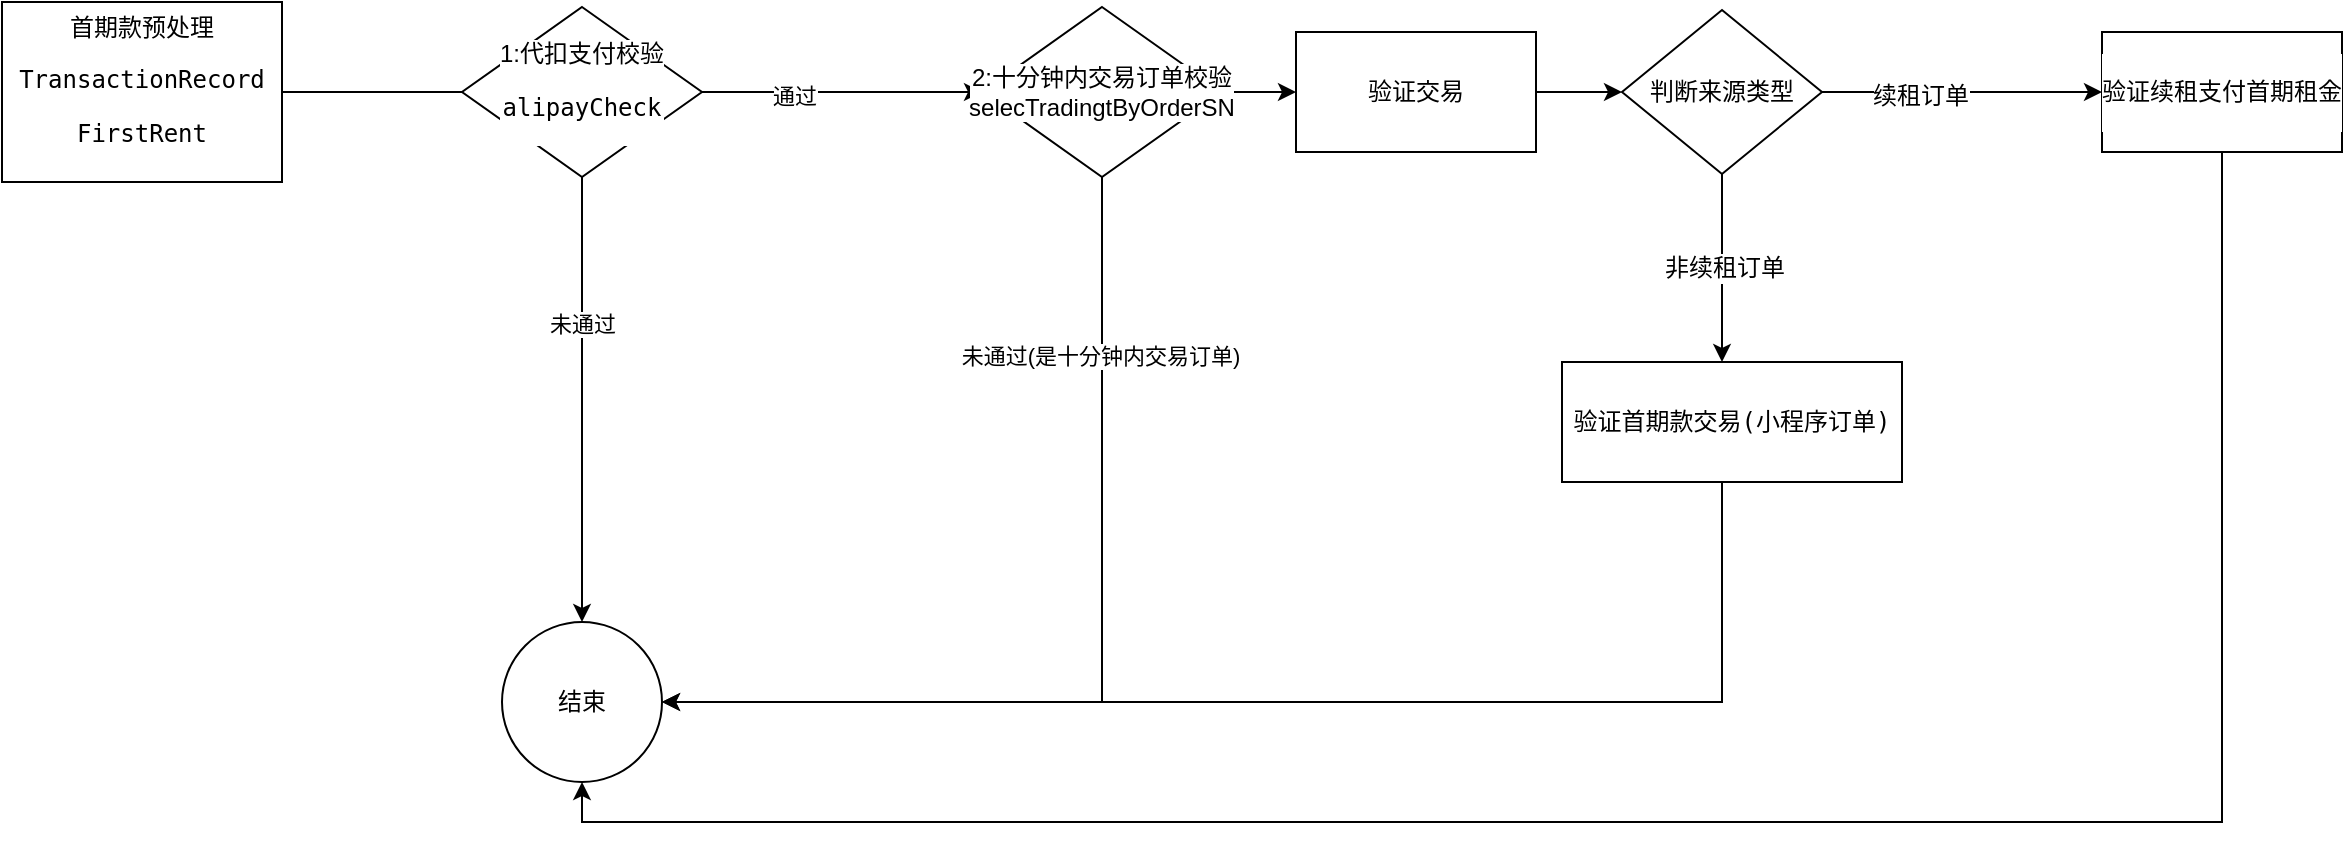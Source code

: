 <mxfile version="20.4.0" type="github">
  <diagram id="PBtiEnIKkE3iy7979q-F" name="第 1 页">
    <mxGraphModel dx="1422" dy="762" grid="1" gridSize="10" guides="1" tooltips="1" connect="1" arrows="1" fold="1" page="1" pageScale="1" pageWidth="827" pageHeight="1169" math="0" shadow="0">
      <root>
        <mxCell id="0" />
        <mxCell id="1" parent="0" />
        <mxCell id="3Uh9AyZz8bGjICMLQmvi-1" value="&lt;font style=&quot;font-size: 12px;&quot;&gt;首期款预处理&lt;br&gt;&lt;/font&gt;&lt;pre style=&quot;&quot;&gt;&lt;font style=&quot;font-size: 12px;&quot;&gt;TransactionRecord&lt;/font&gt;&lt;/pre&gt;&lt;pre style=&quot;&quot;&gt;&lt;font style=&quot;font-size: 12px;&quot;&gt;FirstRent&lt;/font&gt;&lt;/pre&gt;" style="rounded=0;whiteSpace=wrap;html=1;" vertex="1" parent="1">
          <mxGeometry x="60" y="480" width="140" height="90" as="geometry" />
        </mxCell>
        <mxCell id="3Uh9AyZz8bGjICMLQmvi-7" style="edgeStyle=orthogonalEdgeStyle;rounded=0;orthogonalLoop=1;jettySize=auto;html=1;fontColor=#000000;" edge="1" parent="1" source="3Uh9AyZz8bGjICMLQmvi-4">
          <mxGeometry relative="1" as="geometry">
            <mxPoint x="350" y="790" as="targetPoint" />
            <Array as="points">
              <mxPoint x="350" y="760" />
              <mxPoint x="350" y="760" />
            </Array>
          </mxGeometry>
        </mxCell>
        <mxCell id="3Uh9AyZz8bGjICMLQmvi-9" value="未通过" style="edgeLabel;html=1;align=center;verticalAlign=middle;resizable=0;points=[];fontColor=#000000;" vertex="1" connectable="0" parent="3Uh9AyZz8bGjICMLQmvi-7">
          <mxGeometry x="-0.339" relative="1" as="geometry">
            <mxPoint as="offset" />
          </mxGeometry>
        </mxCell>
        <mxCell id="3Uh9AyZz8bGjICMLQmvi-13" style="edgeStyle=orthogonalEdgeStyle;rounded=0;orthogonalLoop=1;jettySize=auto;html=1;fontColor=#000000;" edge="1" parent="1" source="3Uh9AyZz8bGjICMLQmvi-4">
          <mxGeometry relative="1" as="geometry">
            <mxPoint x="550" y="525" as="targetPoint" />
          </mxGeometry>
        </mxCell>
        <mxCell id="3Uh9AyZz8bGjICMLQmvi-14" value="通过" style="edgeLabel;html=1;align=center;verticalAlign=middle;resizable=0;points=[];fontColor=#000000;" vertex="1" connectable="0" parent="3Uh9AyZz8bGjICMLQmvi-13">
          <mxGeometry x="-0.343" y="-2" relative="1" as="geometry">
            <mxPoint as="offset" />
          </mxGeometry>
        </mxCell>
        <mxCell id="3Uh9AyZz8bGjICMLQmvi-4" value="1:代扣支付校验&lt;br&gt;&lt;pre style=&quot;&quot;&gt;alipayCheck&lt;/pre&gt;" style="rhombus;whiteSpace=wrap;html=1;labelBackgroundColor=#FFFFFF;fontColor=#000000;" vertex="1" parent="1">
          <mxGeometry x="290" y="482.5" width="120" height="85" as="geometry" />
        </mxCell>
        <mxCell id="3Uh9AyZz8bGjICMLQmvi-5" value="" style="edgeStyle=orthogonalEdgeStyle;rounded=0;orthogonalLoop=1;jettySize=auto;html=1;entryX=0;entryY=0.5;entryDx=0;entryDy=0;endArrow=none;" edge="1" parent="1" source="3Uh9AyZz8bGjICMLQmvi-1" target="3Uh9AyZz8bGjICMLQmvi-4">
          <mxGeometry relative="1" as="geometry">
            <mxPoint x="200" y="525" as="sourcePoint" />
            <mxPoint x="310" y="525" as="targetPoint" />
          </mxGeometry>
        </mxCell>
        <mxCell id="3Uh9AyZz8bGjICMLQmvi-12" value="结束" style="ellipse;whiteSpace=wrap;html=1;aspect=fixed;labelBackgroundColor=#FFFFFF;fontColor=#000000;" vertex="1" parent="1">
          <mxGeometry x="310" y="790" width="80" height="80" as="geometry" />
        </mxCell>
        <mxCell id="3Uh9AyZz8bGjICMLQmvi-17" style="edgeStyle=orthogonalEdgeStyle;rounded=0;orthogonalLoop=1;jettySize=auto;html=1;entryX=1;entryY=0.5;entryDx=0;entryDy=0;fontColor=#000000;" edge="1" parent="1" source="3Uh9AyZz8bGjICMLQmvi-15" target="3Uh9AyZz8bGjICMLQmvi-12">
          <mxGeometry relative="1" as="geometry">
            <Array as="points">
              <mxPoint x="610" y="830" />
            </Array>
          </mxGeometry>
        </mxCell>
        <mxCell id="3Uh9AyZz8bGjICMLQmvi-18" value="未通过(是十分钟内交易订单)" style="edgeLabel;html=1;align=center;verticalAlign=middle;resizable=0;points=[];fontColor=#000000;" vertex="1" connectable="0" parent="3Uh9AyZz8bGjICMLQmvi-17">
          <mxGeometry x="-0.633" y="-1" relative="1" as="geometry">
            <mxPoint y="1" as="offset" />
          </mxGeometry>
        </mxCell>
        <mxCell id="3Uh9AyZz8bGjICMLQmvi-19" style="edgeStyle=orthogonalEdgeStyle;rounded=0;orthogonalLoop=1;jettySize=auto;html=1;fontColor=#000000;" edge="1" parent="1" source="3Uh9AyZz8bGjICMLQmvi-15" target="3Uh9AyZz8bGjICMLQmvi-20">
          <mxGeometry relative="1" as="geometry">
            <mxPoint x="750" y="525" as="targetPoint" />
          </mxGeometry>
        </mxCell>
        <mxCell id="3Uh9AyZz8bGjICMLQmvi-15" value="2:十分钟内交易订单校验selecTradingtByOrderSN" style="rhombus;whiteSpace=wrap;html=1;labelBackgroundColor=#FFFFFF;fontColor=#000000;" vertex="1" parent="1">
          <mxGeometry x="550" y="482.5" width="120" height="85" as="geometry" />
        </mxCell>
        <mxCell id="3Uh9AyZz8bGjICMLQmvi-22" style="edgeStyle=orthogonalEdgeStyle;rounded=0;orthogonalLoop=1;jettySize=auto;html=1;entryX=0;entryY=0.5;entryDx=0;entryDy=0;fontSize=12;fontColor=#000000;" edge="1" parent="1" source="3Uh9AyZz8bGjICMLQmvi-20" target="3Uh9AyZz8bGjICMLQmvi-21">
          <mxGeometry relative="1" as="geometry" />
        </mxCell>
        <mxCell id="3Uh9AyZz8bGjICMLQmvi-20" value="验证交易" style="rounded=0;whiteSpace=wrap;html=1;labelBackgroundColor=#FFFFFF;fontColor=#000000;" vertex="1" parent="1">
          <mxGeometry x="707" y="495" width="120" height="60" as="geometry" />
        </mxCell>
        <mxCell id="3Uh9AyZz8bGjICMLQmvi-24" style="edgeStyle=orthogonalEdgeStyle;rounded=0;orthogonalLoop=1;jettySize=auto;html=1;fontSize=12;fontColor=#000000;" edge="1" parent="1" source="3Uh9AyZz8bGjICMLQmvi-21" target="3Uh9AyZz8bGjICMLQmvi-27">
          <mxGeometry relative="1" as="geometry">
            <mxPoint x="1070" y="525" as="targetPoint" />
          </mxGeometry>
        </mxCell>
        <mxCell id="3Uh9AyZz8bGjICMLQmvi-25" value="续租订单" style="edgeLabel;html=1;align=center;verticalAlign=middle;resizable=0;points=[];fontSize=12;fontColor=#000000;" vertex="1" connectable="0" parent="3Uh9AyZz8bGjICMLQmvi-24">
          <mxGeometry x="-0.3" y="-2" relative="1" as="geometry">
            <mxPoint as="offset" />
          </mxGeometry>
        </mxCell>
        <mxCell id="3Uh9AyZz8bGjICMLQmvi-30" value="非续租订单" style="edgeStyle=orthogonalEdgeStyle;rounded=0;orthogonalLoop=1;jettySize=auto;html=1;fontSize=12;fontColor=#000000;" edge="1" parent="1" source="3Uh9AyZz8bGjICMLQmvi-21">
          <mxGeometry relative="1" as="geometry">
            <mxPoint x="920" y="660" as="targetPoint" />
          </mxGeometry>
        </mxCell>
        <mxCell id="3Uh9AyZz8bGjICMLQmvi-21" value="判断来源类型" style="rhombus;whiteSpace=wrap;html=1;labelBackgroundColor=#FFFFFF;fontSize=12;fontColor=#000000;" vertex="1" parent="1">
          <mxGeometry x="870" y="484" width="100" height="82" as="geometry" />
        </mxCell>
        <mxCell id="3Uh9AyZz8bGjICMLQmvi-28" style="edgeStyle=orthogonalEdgeStyle;rounded=0;orthogonalLoop=1;jettySize=auto;html=1;entryX=0.5;entryY=1;entryDx=0;entryDy=0;fontSize=12;fontColor=#000000;" edge="1" parent="1" source="3Uh9AyZz8bGjICMLQmvi-27" target="3Uh9AyZz8bGjICMLQmvi-12">
          <mxGeometry relative="1" as="geometry">
            <Array as="points">
              <mxPoint x="1170" y="890" />
              <mxPoint x="350" y="890" />
            </Array>
          </mxGeometry>
        </mxCell>
        <mxCell id="3Uh9AyZz8bGjICMLQmvi-27" value="&lt;pre style=&quot;&quot;&gt;验证续租支付首期租金&lt;/pre&gt;" style="rounded=0;whiteSpace=wrap;html=1;labelBackgroundColor=#FFFFFF;fontSize=12;fontColor=#000000;" vertex="1" parent="1">
          <mxGeometry x="1110" y="495" width="120" height="60" as="geometry" />
        </mxCell>
        <mxCell id="3Uh9AyZz8bGjICMLQmvi-32" style="edgeStyle=orthogonalEdgeStyle;rounded=0;orthogonalLoop=1;jettySize=auto;html=1;fontSize=12;fontColor=#000000;" edge="1" parent="1" source="3Uh9AyZz8bGjICMLQmvi-31">
          <mxGeometry relative="1" as="geometry">
            <mxPoint x="390" y="830" as="targetPoint" />
            <Array as="points">
              <mxPoint x="920" y="830" />
            </Array>
          </mxGeometry>
        </mxCell>
        <mxCell id="3Uh9AyZz8bGjICMLQmvi-31" value="&lt;pre style=&quot;&quot;&gt;&lt;pre style=&quot;&quot;&gt;验证首期款交易(小程序订单)&lt;/pre&gt;&lt;/pre&gt;" style="rounded=0;whiteSpace=wrap;html=1;labelBackgroundColor=#FFFFFF;fontSize=12;fontColor=#000000;" vertex="1" parent="1">
          <mxGeometry x="840" y="660" width="170" height="60" as="geometry" />
        </mxCell>
      </root>
    </mxGraphModel>
  </diagram>
</mxfile>
